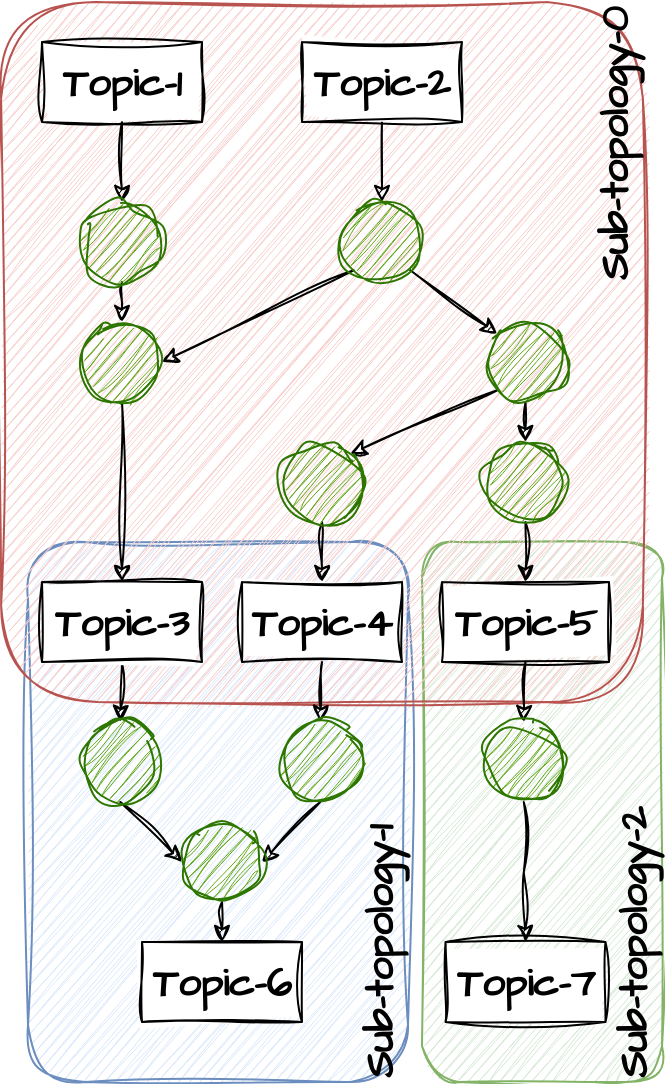 <mxfile version="22.0.0" type="device">
  <diagram name="Page-1" id="MYLYV4XdusLT8I2xZP5W">
    <mxGraphModel dx="1050" dy="621" grid="1" gridSize="10" guides="1" tooltips="1" connect="1" arrows="1" fold="1" page="1" pageScale="1" pageWidth="827" pageHeight="1169" math="0" shadow="0">
      <root>
        <mxCell id="0" />
        <mxCell id="1" parent="0" />
        <mxCell id="nMS-Zk-2UTAfJ6sOtUrn-41" value="&lt;b&gt;Sub-topology-1&lt;/b&gt;" style="rounded=1;whiteSpace=wrap;html=1;sketch=1;hachureGap=4;jiggle=2;curveFitting=1;fontFamily=Architects Daughter;fontSource=https%3A%2F%2Ffonts.googleapis.com%2Fcss%3Ffamily%3DArchitects%2BDaughter;fontSize=20;fillColor=#dae8fc;strokeColor=#6c8ebf;horizontal=0;verticalAlign=bottom;align=left;" vertex="1" parent="1">
          <mxGeometry x="123" y="430" width="190" height="270" as="geometry" />
        </mxCell>
        <mxCell id="nMS-Zk-2UTAfJ6sOtUrn-40" value="&lt;b&gt;Sub-topology-2&lt;/b&gt;" style="rounded=1;whiteSpace=wrap;html=1;sketch=1;hachureGap=4;jiggle=2;curveFitting=1;fontFamily=Architects Daughter;fontSource=https%3A%2F%2Ffonts.googleapis.com%2Fcss%3Ffamily%3DArchitects%2BDaughter;fontSize=20;fillColor=#d5e8d4;strokeColor=#82b366;horizontal=0;verticalAlign=bottom;align=left;" vertex="1" parent="1">
          <mxGeometry x="320" y="430" width="120" height="270" as="geometry" />
        </mxCell>
        <mxCell id="nMS-Zk-2UTAfJ6sOtUrn-39" value="&lt;b&gt;Sub-topology-0&lt;/b&gt;" style="rounded=1;whiteSpace=wrap;html=1;sketch=1;hachureGap=4;jiggle=2;curveFitting=1;fontFamily=Architects Daughter;fontSource=https%3A%2F%2Ffonts.googleapis.com%2Fcss%3Ffamily%3DArchitects%2BDaughter;fontSize=20;fillColor=#f8cecc;strokeColor=#b85450;horizontal=0;verticalAlign=bottom;align=right;" vertex="1" parent="1">
          <mxGeometry x="109.56" y="160" width="320.87" height="350" as="geometry" />
        </mxCell>
        <mxCell id="nMS-Zk-2UTAfJ6sOtUrn-12" style="edgeStyle=orthogonalEdgeStyle;rounded=0;sketch=1;hachureGap=4;jiggle=2;curveFitting=1;orthogonalLoop=1;jettySize=auto;html=1;exitX=0.5;exitY=1;exitDx=0;exitDy=0;entryX=0.5;entryY=0;entryDx=0;entryDy=0;fontFamily=Architects Daughter;fontSource=https%3A%2F%2Ffonts.googleapis.com%2Fcss%3Ffamily%3DArchitects%2BDaughter;fontSize=16;" edge="1" parent="1" source="nMS-Zk-2UTAfJ6sOtUrn-1" target="nMS-Zk-2UTAfJ6sOtUrn-3">
          <mxGeometry relative="1" as="geometry" />
        </mxCell>
        <mxCell id="nMS-Zk-2UTAfJ6sOtUrn-1" value="Topic-1" style="rounded=0;whiteSpace=wrap;html=1;sketch=1;hachureGap=4;jiggle=2;curveFitting=1;fontFamily=Architects Daughter;fontSource=https%3A%2F%2Ffonts.googleapis.com%2Fcss%3Ffamily%3DArchitects%2BDaughter;fontSize=20;fontStyle=1" vertex="1" parent="1">
          <mxGeometry x="130" y="180" width="80" height="40" as="geometry" />
        </mxCell>
        <mxCell id="nMS-Zk-2UTAfJ6sOtUrn-15" style="edgeStyle=orthogonalEdgeStyle;rounded=0;sketch=1;hachureGap=4;jiggle=2;curveFitting=1;orthogonalLoop=1;jettySize=auto;html=1;exitX=0.5;exitY=1;exitDx=0;exitDy=0;entryX=0.5;entryY=0;entryDx=0;entryDy=0;fontFamily=Architects Daughter;fontSource=https%3A%2F%2Ffonts.googleapis.com%2Fcss%3Ffamily%3DArchitects%2BDaughter;fontSize=16;" edge="1" parent="1" source="nMS-Zk-2UTAfJ6sOtUrn-2" target="nMS-Zk-2UTAfJ6sOtUrn-4">
          <mxGeometry relative="1" as="geometry" />
        </mxCell>
        <mxCell id="nMS-Zk-2UTAfJ6sOtUrn-2" value="Topic-2" style="rounded=0;whiteSpace=wrap;html=1;sketch=1;hachureGap=4;jiggle=2;curveFitting=1;fontFamily=Architects Daughter;fontSource=https%3A%2F%2Ffonts.googleapis.com%2Fcss%3Ffamily%3DArchitects%2BDaughter;fontSize=20;fontStyle=1" vertex="1" parent="1">
          <mxGeometry x="260" y="180" width="80" height="40" as="geometry" />
        </mxCell>
        <mxCell id="nMS-Zk-2UTAfJ6sOtUrn-13" style="edgeStyle=orthogonalEdgeStyle;rounded=0;sketch=1;hachureGap=4;jiggle=2;curveFitting=1;orthogonalLoop=1;jettySize=auto;html=1;exitX=0.5;exitY=1;exitDx=0;exitDy=0;entryX=0.5;entryY=0;entryDx=0;entryDy=0;fontFamily=Architects Daughter;fontSource=https%3A%2F%2Ffonts.googleapis.com%2Fcss%3Ffamily%3DArchitects%2BDaughter;fontSize=16;" edge="1" parent="1" source="nMS-Zk-2UTAfJ6sOtUrn-3" target="nMS-Zk-2UTAfJ6sOtUrn-8">
          <mxGeometry relative="1" as="geometry" />
        </mxCell>
        <mxCell id="nMS-Zk-2UTAfJ6sOtUrn-3" value="" style="ellipse;whiteSpace=wrap;html=1;aspect=fixed;sketch=1;hachureGap=4;jiggle=2;curveFitting=1;fontFamily=Architects Daughter;fontSource=https%3A%2F%2Ffonts.googleapis.com%2Fcss%3Ffamily%3DArchitects%2BDaughter;fontSize=20;fillColor=#60a917;fontColor=#ffffff;strokeColor=#2D7600;" vertex="1" parent="1">
          <mxGeometry x="150" y="260" width="40" height="40" as="geometry" />
        </mxCell>
        <mxCell id="nMS-Zk-2UTAfJ6sOtUrn-16" style="rounded=0;sketch=1;hachureGap=4;jiggle=2;curveFitting=1;orthogonalLoop=1;jettySize=auto;html=1;exitX=0;exitY=1;exitDx=0;exitDy=0;entryX=1;entryY=0.5;entryDx=0;entryDy=0;fontFamily=Architects Daughter;fontSource=https%3A%2F%2Ffonts.googleapis.com%2Fcss%3Ffamily%3DArchitects%2BDaughter;fontSize=16;" edge="1" parent="1" source="nMS-Zk-2UTAfJ6sOtUrn-4" target="nMS-Zk-2UTAfJ6sOtUrn-8">
          <mxGeometry relative="1" as="geometry" />
        </mxCell>
        <mxCell id="nMS-Zk-2UTAfJ6sOtUrn-17" style="rounded=0;sketch=1;hachureGap=4;jiggle=2;curveFitting=1;orthogonalLoop=1;jettySize=auto;html=1;exitX=1;exitY=1;exitDx=0;exitDy=0;entryX=0;entryY=0;entryDx=0;entryDy=0;fontFamily=Architects Daughter;fontSource=https%3A%2F%2Ffonts.googleapis.com%2Fcss%3Ffamily%3DArchitects%2BDaughter;fontSize=16;" edge="1" parent="1" source="nMS-Zk-2UTAfJ6sOtUrn-4" target="nMS-Zk-2UTAfJ6sOtUrn-9">
          <mxGeometry relative="1" as="geometry" />
        </mxCell>
        <mxCell id="nMS-Zk-2UTAfJ6sOtUrn-4" value="" style="ellipse;whiteSpace=wrap;html=1;aspect=fixed;sketch=1;hachureGap=4;jiggle=2;curveFitting=1;fontFamily=Architects Daughter;fontSource=https%3A%2F%2Ffonts.googleapis.com%2Fcss%3Ffamily%3DArchitects%2BDaughter;fontSize=20;fillColor=#60a917;fontColor=#ffffff;strokeColor=#2D7600;" vertex="1" parent="1">
          <mxGeometry x="280" y="260" width="40" height="40" as="geometry" />
        </mxCell>
        <mxCell id="nMS-Zk-2UTAfJ6sOtUrn-28" style="edgeStyle=orthogonalEdgeStyle;rounded=0;sketch=1;hachureGap=4;jiggle=2;curveFitting=1;orthogonalLoop=1;jettySize=auto;html=1;exitX=0.5;exitY=1;exitDx=0;exitDy=0;entryX=0.5;entryY=0;entryDx=0;entryDy=0;fontFamily=Architects Daughter;fontSource=https%3A%2F%2Ffonts.googleapis.com%2Fcss%3Ffamily%3DArchitects%2BDaughter;fontSize=16;" edge="1" parent="1" source="nMS-Zk-2UTAfJ6sOtUrn-5" target="nMS-Zk-2UTAfJ6sOtUrn-22">
          <mxGeometry relative="1" as="geometry" />
        </mxCell>
        <mxCell id="nMS-Zk-2UTAfJ6sOtUrn-5" value="Topic-3" style="rounded=0;whiteSpace=wrap;html=1;sketch=1;hachureGap=4;jiggle=2;curveFitting=1;fontFamily=Architects Daughter;fontSource=https%3A%2F%2Ffonts.googleapis.com%2Fcss%3Ffamily%3DArchitects%2BDaughter;fontSize=20;fontStyle=1" vertex="1" parent="1">
          <mxGeometry x="130" y="450" width="80" height="40" as="geometry" />
        </mxCell>
        <mxCell id="nMS-Zk-2UTAfJ6sOtUrn-29" style="edgeStyle=orthogonalEdgeStyle;rounded=0;sketch=1;hachureGap=4;jiggle=2;curveFitting=1;orthogonalLoop=1;jettySize=auto;html=1;exitX=0.5;exitY=1;exitDx=0;exitDy=0;entryX=0.5;entryY=0;entryDx=0;entryDy=0;fontFamily=Architects Daughter;fontSource=https%3A%2F%2Ffonts.googleapis.com%2Fcss%3Ffamily%3DArchitects%2BDaughter;fontSize=16;" edge="1" parent="1" source="nMS-Zk-2UTAfJ6sOtUrn-6" target="nMS-Zk-2UTAfJ6sOtUrn-23">
          <mxGeometry relative="1" as="geometry" />
        </mxCell>
        <mxCell id="nMS-Zk-2UTAfJ6sOtUrn-6" value="Topic-4" style="rounded=0;whiteSpace=wrap;html=1;sketch=1;hachureGap=4;jiggle=2;curveFitting=1;fontFamily=Architects Daughter;fontSource=https%3A%2F%2Ffonts.googleapis.com%2Fcss%3Ffamily%3DArchitects%2BDaughter;fontSize=20;fontStyle=1" vertex="1" parent="1">
          <mxGeometry x="230" y="450" width="80" height="40" as="geometry" />
        </mxCell>
        <mxCell id="nMS-Zk-2UTAfJ6sOtUrn-30" style="edgeStyle=orthogonalEdgeStyle;rounded=0;sketch=1;hachureGap=4;jiggle=2;curveFitting=1;orthogonalLoop=1;jettySize=auto;html=1;exitX=0.5;exitY=1;exitDx=0;exitDy=0;entryX=0.5;entryY=0;entryDx=0;entryDy=0;fontFamily=Architects Daughter;fontSource=https%3A%2F%2Ffonts.googleapis.com%2Fcss%3Ffamily%3DArchitects%2BDaughter;fontSize=16;" edge="1" parent="1" source="nMS-Zk-2UTAfJ6sOtUrn-7" target="nMS-Zk-2UTAfJ6sOtUrn-24">
          <mxGeometry relative="1" as="geometry" />
        </mxCell>
        <mxCell id="nMS-Zk-2UTAfJ6sOtUrn-7" value="Topic-5" style="rounded=0;whiteSpace=wrap;html=1;sketch=1;hachureGap=4;jiggle=2;curveFitting=1;fontFamily=Architects Daughter;fontSource=https%3A%2F%2Ffonts.googleapis.com%2Fcss%3Ffamily%3DArchitects%2BDaughter;fontSize=20;fontStyle=1" vertex="1" parent="1">
          <mxGeometry x="330" y="450" width="83.5" height="40" as="geometry" />
        </mxCell>
        <mxCell id="nMS-Zk-2UTAfJ6sOtUrn-14" style="edgeStyle=orthogonalEdgeStyle;rounded=0;sketch=1;hachureGap=4;jiggle=2;curveFitting=1;orthogonalLoop=1;jettySize=auto;html=1;exitX=0.5;exitY=1;exitDx=0;exitDy=0;entryX=0.5;entryY=0;entryDx=0;entryDy=0;fontFamily=Architects Daughter;fontSource=https%3A%2F%2Ffonts.googleapis.com%2Fcss%3Ffamily%3DArchitects%2BDaughter;fontSize=16;" edge="1" parent="1" source="nMS-Zk-2UTAfJ6sOtUrn-8" target="nMS-Zk-2UTAfJ6sOtUrn-5">
          <mxGeometry relative="1" as="geometry" />
        </mxCell>
        <mxCell id="nMS-Zk-2UTAfJ6sOtUrn-8" value="" style="ellipse;whiteSpace=wrap;html=1;aspect=fixed;sketch=1;hachureGap=4;jiggle=2;curveFitting=1;fontFamily=Architects Daughter;fontSource=https%3A%2F%2Ffonts.googleapis.com%2Fcss%3Ffamily%3DArchitects%2BDaughter;fontSize=20;fillColor=#60a917;fontColor=#ffffff;strokeColor=#2D7600;" vertex="1" parent="1">
          <mxGeometry x="150" y="320" width="40" height="40" as="geometry" />
        </mxCell>
        <mxCell id="nMS-Zk-2UTAfJ6sOtUrn-18" style="rounded=0;sketch=1;hachureGap=4;jiggle=2;curveFitting=1;orthogonalLoop=1;jettySize=auto;html=1;exitX=0;exitY=1;exitDx=0;exitDy=0;entryX=1;entryY=0;entryDx=0;entryDy=0;fontFamily=Architects Daughter;fontSource=https%3A%2F%2Ffonts.googleapis.com%2Fcss%3Ffamily%3DArchitects%2BDaughter;fontSize=16;" edge="1" parent="1" source="nMS-Zk-2UTAfJ6sOtUrn-9" target="nMS-Zk-2UTAfJ6sOtUrn-10">
          <mxGeometry relative="1" as="geometry" />
        </mxCell>
        <mxCell id="nMS-Zk-2UTAfJ6sOtUrn-19" style="edgeStyle=orthogonalEdgeStyle;rounded=0;sketch=1;hachureGap=4;jiggle=2;curveFitting=1;orthogonalLoop=1;jettySize=auto;html=1;exitX=0.5;exitY=1;exitDx=0;exitDy=0;entryX=0.5;entryY=0;entryDx=0;entryDy=0;fontFamily=Architects Daughter;fontSource=https%3A%2F%2Ffonts.googleapis.com%2Fcss%3Ffamily%3DArchitects%2BDaughter;fontSize=16;" edge="1" parent="1" source="nMS-Zk-2UTAfJ6sOtUrn-9" target="nMS-Zk-2UTAfJ6sOtUrn-11">
          <mxGeometry relative="1" as="geometry" />
        </mxCell>
        <mxCell id="nMS-Zk-2UTAfJ6sOtUrn-9" value="" style="ellipse;whiteSpace=wrap;html=1;aspect=fixed;sketch=1;hachureGap=4;jiggle=2;curveFitting=1;fontFamily=Architects Daughter;fontSource=https%3A%2F%2Ffonts.googleapis.com%2Fcss%3Ffamily%3DArchitects%2BDaughter;fontSize=20;fillColor=#60a917;fontColor=#ffffff;strokeColor=#2D7600;" vertex="1" parent="1">
          <mxGeometry x="351.75" y="320" width="40" height="40" as="geometry" />
        </mxCell>
        <mxCell id="nMS-Zk-2UTAfJ6sOtUrn-20" style="edgeStyle=orthogonalEdgeStyle;rounded=0;sketch=1;hachureGap=4;jiggle=2;curveFitting=1;orthogonalLoop=1;jettySize=auto;html=1;exitX=0.5;exitY=1;exitDx=0;exitDy=0;entryX=0.5;entryY=0;entryDx=0;entryDy=0;fontFamily=Architects Daughter;fontSource=https%3A%2F%2Ffonts.googleapis.com%2Fcss%3Ffamily%3DArchitects%2BDaughter;fontSize=16;" edge="1" parent="1" source="nMS-Zk-2UTAfJ6sOtUrn-10" target="nMS-Zk-2UTAfJ6sOtUrn-6">
          <mxGeometry relative="1" as="geometry" />
        </mxCell>
        <mxCell id="nMS-Zk-2UTAfJ6sOtUrn-10" value="" style="ellipse;whiteSpace=wrap;html=1;aspect=fixed;sketch=1;hachureGap=4;jiggle=2;curveFitting=1;fontFamily=Architects Daughter;fontSource=https%3A%2F%2Ffonts.googleapis.com%2Fcss%3Ffamily%3DArchitects%2BDaughter;fontSize=20;fillColor=#60a917;fontColor=#ffffff;strokeColor=#2D7600;" vertex="1" parent="1">
          <mxGeometry x="250" y="380" width="40" height="40" as="geometry" />
        </mxCell>
        <mxCell id="nMS-Zk-2UTAfJ6sOtUrn-21" style="edgeStyle=orthogonalEdgeStyle;rounded=0;sketch=1;hachureGap=4;jiggle=2;curveFitting=1;orthogonalLoop=1;jettySize=auto;html=1;exitX=0.5;exitY=1;exitDx=0;exitDy=0;entryX=0.5;entryY=0;entryDx=0;entryDy=0;fontFamily=Architects Daughter;fontSource=https%3A%2F%2Ffonts.googleapis.com%2Fcss%3Ffamily%3DArchitects%2BDaughter;fontSize=16;" edge="1" parent="1" source="nMS-Zk-2UTAfJ6sOtUrn-11" target="nMS-Zk-2UTAfJ6sOtUrn-7">
          <mxGeometry relative="1" as="geometry" />
        </mxCell>
        <mxCell id="nMS-Zk-2UTAfJ6sOtUrn-11" value="" style="ellipse;whiteSpace=wrap;html=1;aspect=fixed;sketch=1;hachureGap=4;jiggle=2;curveFitting=1;fontFamily=Architects Daughter;fontSource=https%3A%2F%2Ffonts.googleapis.com%2Fcss%3Ffamily%3DArchitects%2BDaughter;fontSize=20;fillColor=#60a917;fontColor=#ffffff;strokeColor=#2D7600;" vertex="1" parent="1">
          <mxGeometry x="351.75" y="380" width="40" height="40" as="geometry" />
        </mxCell>
        <mxCell id="nMS-Zk-2UTAfJ6sOtUrn-38" style="rounded=0;sketch=1;hachureGap=4;jiggle=2;curveFitting=1;orthogonalLoop=1;jettySize=auto;html=1;exitX=0.5;exitY=1;exitDx=0;exitDy=0;entryX=0;entryY=0.5;entryDx=0;entryDy=0;fontFamily=Architects Daughter;fontSource=https%3A%2F%2Ffonts.googleapis.com%2Fcss%3Ffamily%3DArchitects%2BDaughter;fontSize=16;" edge="1" parent="1" source="nMS-Zk-2UTAfJ6sOtUrn-22" target="nMS-Zk-2UTAfJ6sOtUrn-27">
          <mxGeometry relative="1" as="geometry" />
        </mxCell>
        <mxCell id="nMS-Zk-2UTAfJ6sOtUrn-22" value="" style="ellipse;whiteSpace=wrap;html=1;aspect=fixed;sketch=1;hachureGap=4;jiggle=2;curveFitting=1;fontFamily=Architects Daughter;fontSource=https%3A%2F%2Ffonts.googleapis.com%2Fcss%3Ffamily%3DArchitects%2BDaughter;fontSize=20;fillColor=#60a917;fontColor=#ffffff;strokeColor=#2D7600;" vertex="1" parent="1">
          <mxGeometry x="149.13" y="520" width="40" height="40" as="geometry" />
        </mxCell>
        <mxCell id="nMS-Zk-2UTAfJ6sOtUrn-32" style="rounded=0;sketch=1;hachureGap=4;jiggle=2;curveFitting=1;orthogonalLoop=1;jettySize=auto;html=1;exitX=0.5;exitY=1;exitDx=0;exitDy=0;entryX=1;entryY=0.5;entryDx=0;entryDy=0;fontFamily=Architects Daughter;fontSource=https%3A%2F%2Ffonts.googleapis.com%2Fcss%3Ffamily%3DArchitects%2BDaughter;fontSize=16;" edge="1" parent="1" source="nMS-Zk-2UTAfJ6sOtUrn-23" target="nMS-Zk-2UTAfJ6sOtUrn-27">
          <mxGeometry relative="1" as="geometry" />
        </mxCell>
        <mxCell id="nMS-Zk-2UTAfJ6sOtUrn-23" value="" style="ellipse;whiteSpace=wrap;html=1;aspect=fixed;sketch=1;hachureGap=4;jiggle=2;curveFitting=1;fontFamily=Architects Daughter;fontSource=https%3A%2F%2Ffonts.googleapis.com%2Fcss%3Ffamily%3DArchitects%2BDaughter;fontSize=20;fillColor=#60a917;fontColor=#ffffff;strokeColor=#2D7600;" vertex="1" parent="1">
          <mxGeometry x="249.13" y="520" width="40" height="40" as="geometry" />
        </mxCell>
        <mxCell id="nMS-Zk-2UTAfJ6sOtUrn-31" style="edgeStyle=orthogonalEdgeStyle;rounded=0;sketch=1;hachureGap=4;jiggle=2;curveFitting=1;orthogonalLoop=1;jettySize=auto;html=1;exitX=0.5;exitY=1;exitDx=0;exitDy=0;entryX=0.5;entryY=0;entryDx=0;entryDy=0;fontFamily=Architects Daughter;fontSource=https%3A%2F%2Ffonts.googleapis.com%2Fcss%3Ffamily%3DArchitects%2BDaughter;fontSize=16;" edge="1" parent="1" source="nMS-Zk-2UTAfJ6sOtUrn-24" target="nMS-Zk-2UTAfJ6sOtUrn-26">
          <mxGeometry relative="1" as="geometry" />
        </mxCell>
        <mxCell id="nMS-Zk-2UTAfJ6sOtUrn-24" value="" style="ellipse;whiteSpace=wrap;html=1;aspect=fixed;sketch=1;hachureGap=4;jiggle=2;curveFitting=1;fontFamily=Architects Daughter;fontSource=https%3A%2F%2Ffonts.googleapis.com%2Fcss%3Ffamily%3DArchitects%2BDaughter;fontSize=20;fillColor=#60a917;fontColor=#ffffff;strokeColor=#2D7600;" vertex="1" parent="1">
          <mxGeometry x="350.88" y="520" width="40" height="40" as="geometry" />
        </mxCell>
        <mxCell id="nMS-Zk-2UTAfJ6sOtUrn-25" value="Topic-6" style="rounded=0;whiteSpace=wrap;html=1;sketch=1;hachureGap=4;jiggle=2;curveFitting=1;fontFamily=Architects Daughter;fontSource=https%3A%2F%2Ffonts.googleapis.com%2Fcss%3Ffamily%3DArchitects%2BDaughter;fontSize=20;fontStyle=1" vertex="1" parent="1">
          <mxGeometry x="180" y="630" width="80" height="40" as="geometry" />
        </mxCell>
        <mxCell id="nMS-Zk-2UTAfJ6sOtUrn-26" value="Topic-7" style="rounded=0;whiteSpace=wrap;html=1;sketch=1;hachureGap=4;jiggle=2;curveFitting=1;fontFamily=Architects Daughter;fontSource=https%3A%2F%2Ffonts.googleapis.com%2Fcss%3Ffamily%3DArchitects%2BDaughter;fontSize=20;fontStyle=1" vertex="1" parent="1">
          <mxGeometry x="331.75" y="630" width="80" height="40" as="geometry" />
        </mxCell>
        <mxCell id="nMS-Zk-2UTAfJ6sOtUrn-34" style="edgeStyle=orthogonalEdgeStyle;rounded=0;sketch=1;hachureGap=4;jiggle=2;curveFitting=1;orthogonalLoop=1;jettySize=auto;html=1;exitX=0.5;exitY=1;exitDx=0;exitDy=0;entryX=0.5;entryY=0;entryDx=0;entryDy=0;fontFamily=Architects Daughter;fontSource=https%3A%2F%2Ffonts.googleapis.com%2Fcss%3Ffamily%3DArchitects%2BDaughter;fontSize=16;" edge="1" parent="1" source="nMS-Zk-2UTAfJ6sOtUrn-27" target="nMS-Zk-2UTAfJ6sOtUrn-25">
          <mxGeometry relative="1" as="geometry" />
        </mxCell>
        <mxCell id="nMS-Zk-2UTAfJ6sOtUrn-27" value="" style="ellipse;whiteSpace=wrap;html=1;aspect=fixed;sketch=1;hachureGap=4;jiggle=2;curveFitting=1;fontFamily=Architects Daughter;fontSource=https%3A%2F%2Ffonts.googleapis.com%2Fcss%3Ffamily%3DArchitects%2BDaughter;fontSize=20;fillColor=#60a917;fontColor=#ffffff;strokeColor=#2D7600;" vertex="1" parent="1">
          <mxGeometry x="200" y="570" width="40" height="40" as="geometry" />
        </mxCell>
      </root>
    </mxGraphModel>
  </diagram>
</mxfile>

